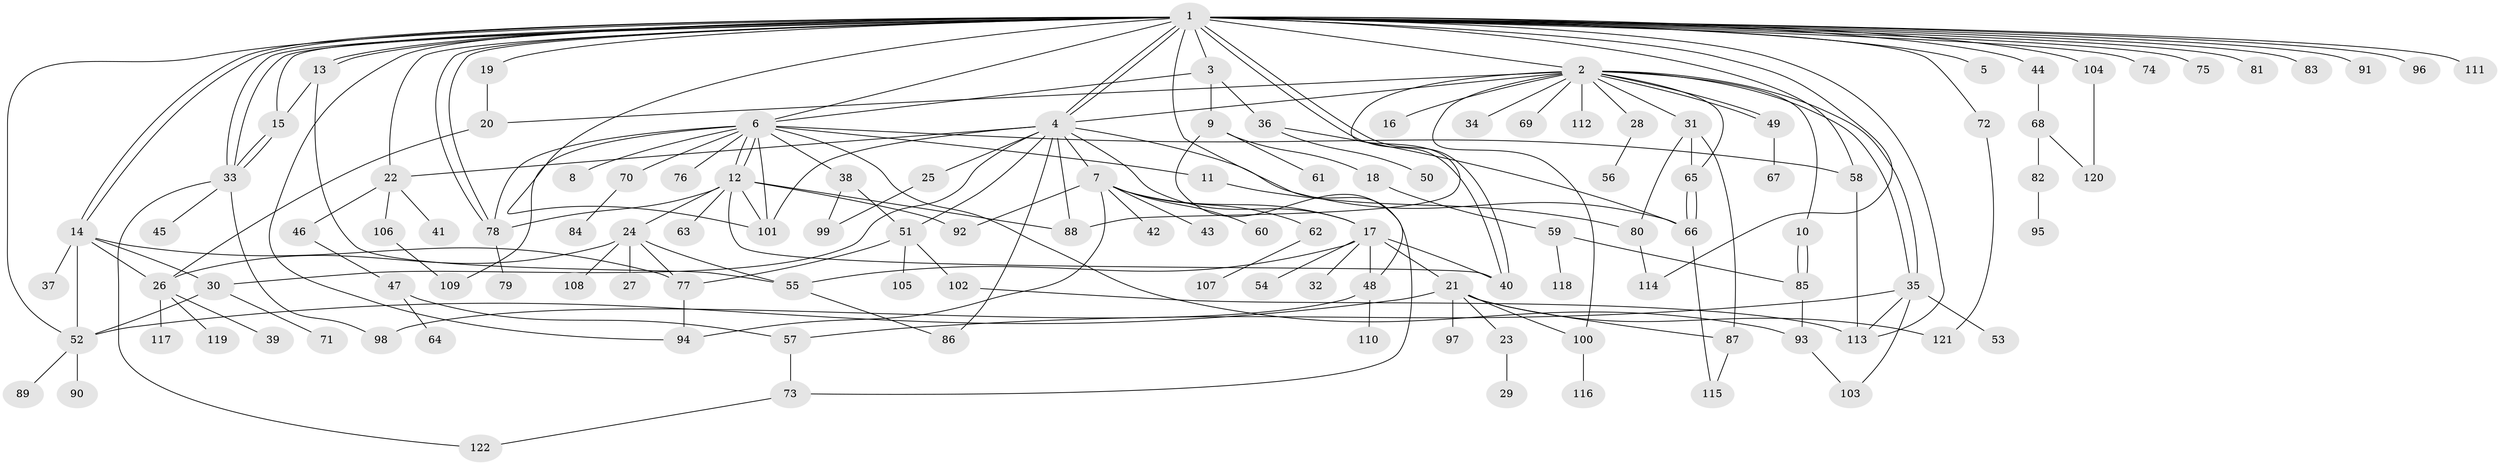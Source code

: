 // Generated by graph-tools (version 1.1) at 2025/11/02/27/25 16:11:12]
// undirected, 122 vertices, 188 edges
graph export_dot {
graph [start="1"]
  node [color=gray90,style=filled];
  1;
  2;
  3;
  4;
  5;
  6;
  7;
  8;
  9;
  10;
  11;
  12;
  13;
  14;
  15;
  16;
  17;
  18;
  19;
  20;
  21;
  22;
  23;
  24;
  25;
  26;
  27;
  28;
  29;
  30;
  31;
  32;
  33;
  34;
  35;
  36;
  37;
  38;
  39;
  40;
  41;
  42;
  43;
  44;
  45;
  46;
  47;
  48;
  49;
  50;
  51;
  52;
  53;
  54;
  55;
  56;
  57;
  58;
  59;
  60;
  61;
  62;
  63;
  64;
  65;
  66;
  67;
  68;
  69;
  70;
  71;
  72;
  73;
  74;
  75;
  76;
  77;
  78;
  79;
  80;
  81;
  82;
  83;
  84;
  85;
  86;
  87;
  88;
  89;
  90;
  91;
  92;
  93;
  94;
  95;
  96;
  97;
  98;
  99;
  100;
  101;
  102;
  103;
  104;
  105;
  106;
  107;
  108;
  109;
  110;
  111;
  112;
  113;
  114;
  115;
  116;
  117;
  118;
  119;
  120;
  121;
  122;
  1 -- 2;
  1 -- 3;
  1 -- 4;
  1 -- 4;
  1 -- 5;
  1 -- 6;
  1 -- 13;
  1 -- 13;
  1 -- 14;
  1 -- 14;
  1 -- 15;
  1 -- 19;
  1 -- 22;
  1 -- 33;
  1 -- 33;
  1 -- 40;
  1 -- 40;
  1 -- 44;
  1 -- 52;
  1 -- 58;
  1 -- 72;
  1 -- 73;
  1 -- 74;
  1 -- 75;
  1 -- 78;
  1 -- 78;
  1 -- 81;
  1 -- 83;
  1 -- 91;
  1 -- 94;
  1 -- 96;
  1 -- 101;
  1 -- 104;
  1 -- 111;
  1 -- 113;
  1 -- 114;
  2 -- 4;
  2 -- 10;
  2 -- 16;
  2 -- 20;
  2 -- 28;
  2 -- 31;
  2 -- 34;
  2 -- 35;
  2 -- 35;
  2 -- 49;
  2 -- 49;
  2 -- 65;
  2 -- 69;
  2 -- 88;
  2 -- 100;
  2 -- 112;
  3 -- 6;
  3 -- 9;
  3 -- 36;
  4 -- 7;
  4 -- 17;
  4 -- 22;
  4 -- 25;
  4 -- 30;
  4 -- 51;
  4 -- 66;
  4 -- 86;
  4 -- 88;
  4 -- 101;
  6 -- 8;
  6 -- 11;
  6 -- 12;
  6 -- 12;
  6 -- 38;
  6 -- 58;
  6 -- 70;
  6 -- 76;
  6 -- 78;
  6 -- 93;
  6 -- 101;
  6 -- 109;
  7 -- 17;
  7 -- 42;
  7 -- 43;
  7 -- 60;
  7 -- 62;
  7 -- 92;
  7 -- 94;
  9 -- 18;
  9 -- 48;
  9 -- 61;
  10 -- 85;
  10 -- 85;
  11 -- 80;
  12 -- 24;
  12 -- 40;
  12 -- 63;
  12 -- 78;
  12 -- 88;
  12 -- 92;
  12 -- 101;
  13 -- 15;
  13 -- 55;
  14 -- 26;
  14 -- 30;
  14 -- 37;
  14 -- 52;
  14 -- 77;
  15 -- 33;
  15 -- 33;
  17 -- 21;
  17 -- 32;
  17 -- 40;
  17 -- 48;
  17 -- 54;
  17 -- 55;
  18 -- 59;
  19 -- 20;
  20 -- 26;
  21 -- 23;
  21 -- 52;
  21 -- 87;
  21 -- 97;
  21 -- 100;
  21 -- 121;
  22 -- 41;
  22 -- 46;
  22 -- 106;
  23 -- 29;
  24 -- 26;
  24 -- 27;
  24 -- 55;
  24 -- 77;
  24 -- 108;
  25 -- 99;
  26 -- 39;
  26 -- 117;
  26 -- 119;
  28 -- 56;
  30 -- 52;
  30 -- 71;
  31 -- 65;
  31 -- 80;
  31 -- 87;
  33 -- 45;
  33 -- 98;
  33 -- 122;
  35 -- 53;
  35 -- 57;
  35 -- 103;
  35 -- 113;
  36 -- 50;
  36 -- 66;
  38 -- 51;
  38 -- 99;
  44 -- 68;
  46 -- 47;
  47 -- 57;
  47 -- 64;
  48 -- 98;
  48 -- 110;
  49 -- 67;
  51 -- 77;
  51 -- 102;
  51 -- 105;
  52 -- 89;
  52 -- 90;
  55 -- 86;
  57 -- 73;
  58 -- 113;
  59 -- 85;
  59 -- 118;
  62 -- 107;
  65 -- 66;
  65 -- 66;
  66 -- 115;
  68 -- 82;
  68 -- 120;
  70 -- 84;
  72 -- 121;
  73 -- 122;
  77 -- 94;
  78 -- 79;
  80 -- 114;
  82 -- 95;
  85 -- 93;
  87 -- 115;
  93 -- 103;
  100 -- 116;
  102 -- 113;
  104 -- 120;
  106 -- 109;
}
